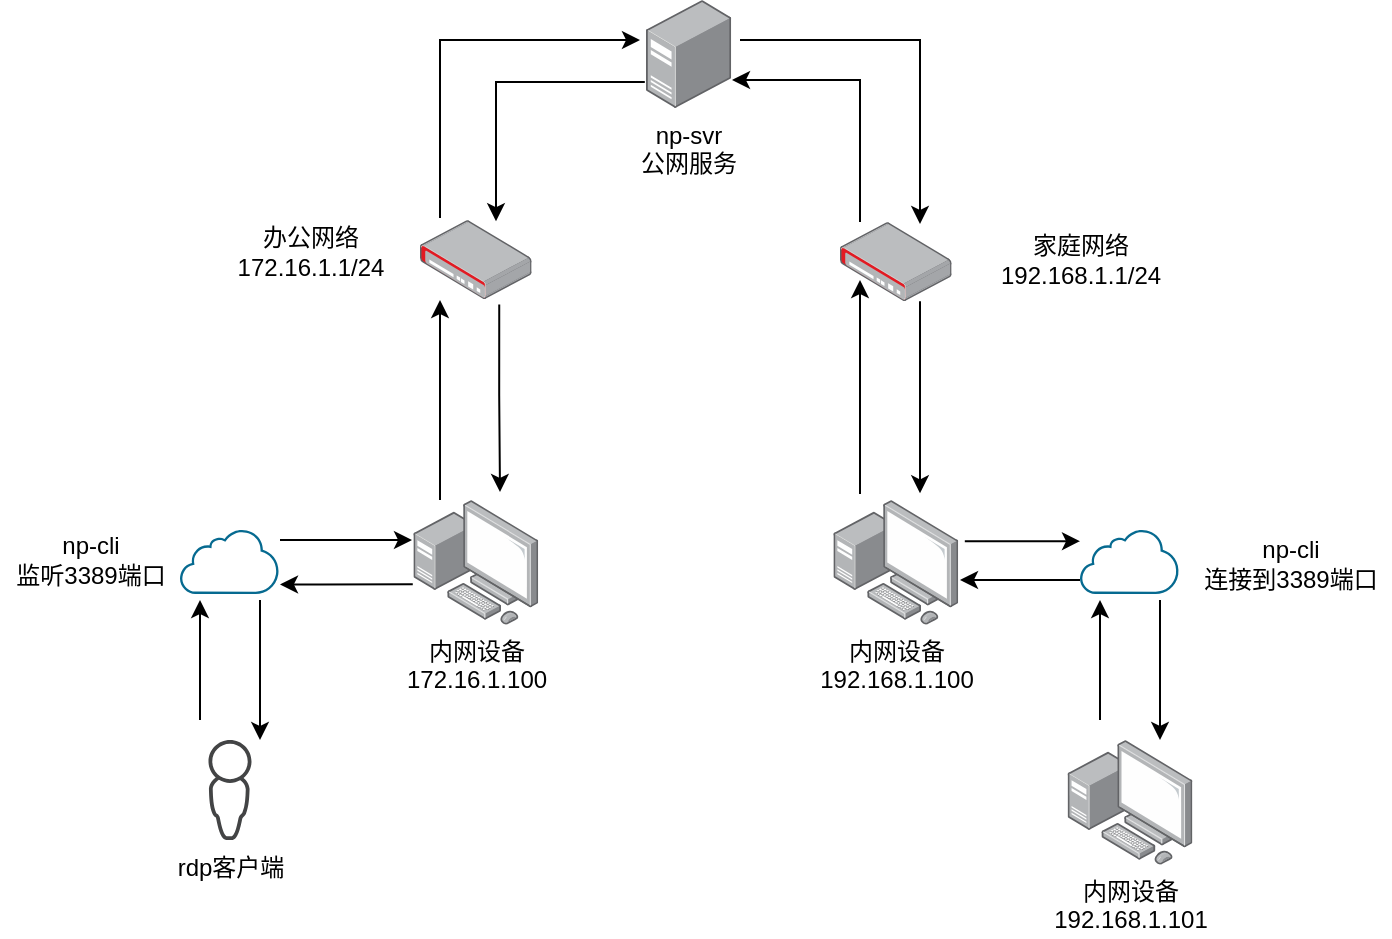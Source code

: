 <mxfile version="14.9.7" type="github">
  <diagram id="Kjf8sS8rRDm6eebZkxfj" name="第 1 页">
    <mxGraphModel dx="1038" dy="579" grid="1" gridSize="10" guides="1" tooltips="1" connect="1" arrows="1" fold="1" page="1" pageScale="1" pageWidth="827" pageHeight="1169" math="0" shadow="0">
      <root>
        <mxCell id="0" />
        <mxCell id="1" parent="0" />
        <mxCell id="WTAgDNwTBJ27G1_lSc48-10" style="edgeStyle=orthogonalEdgeStyle;rounded=0;orthogonalLoop=1;jettySize=auto;html=1;" edge="1" parent="1">
          <mxGeometry relative="1" as="geometry">
            <mxPoint x="290" y="219" as="sourcePoint" />
            <mxPoint x="390" y="130" as="targetPoint" />
            <Array as="points">
              <mxPoint x="290" y="219" />
              <mxPoint x="290" y="130" />
            </Array>
          </mxGeometry>
        </mxCell>
        <mxCell id="WTAgDNwTBJ27G1_lSc48-15" style="edgeStyle=orthogonalEdgeStyle;rounded=0;orthogonalLoop=1;jettySize=auto;html=1;exitX=0.71;exitY=1.066;exitDx=0;exitDy=0;exitPerimeter=0;" edge="1" parent="1" source="WTAgDNwTBJ27G1_lSc48-3">
          <mxGeometry relative="1" as="geometry">
            <mxPoint x="320" y="356" as="targetPoint" />
          </mxGeometry>
        </mxCell>
        <mxCell id="WTAgDNwTBJ27G1_lSc48-3" value="" style="points=[];aspect=fixed;html=1;align=center;shadow=0;dashed=0;image;image=img/lib/allied_telesis/security/Router_VPN.svg;" vertex="1" parent="1">
          <mxGeometry x="280" y="220" width="55.8" height="39.6" as="geometry" />
        </mxCell>
        <mxCell id="WTAgDNwTBJ27G1_lSc48-12" style="edgeStyle=orthogonalEdgeStyle;rounded=0;orthogonalLoop=1;jettySize=auto;html=1;entryX=0.694;entryY=-0.054;entryDx=0;entryDy=0;entryPerimeter=0;exitX=0.717;exitY=1;exitDx=0;exitDy=0;exitPerimeter=0;" edge="1" parent="1" source="WTAgDNwTBJ27G1_lSc48-4" target="WTAgDNwTBJ27G1_lSc48-8">
          <mxGeometry relative="1" as="geometry" />
        </mxCell>
        <mxCell id="WTAgDNwTBJ27G1_lSc48-13" style="edgeStyle=orthogonalEdgeStyle;rounded=0;orthogonalLoop=1;jettySize=auto;html=1;" edge="1" parent="1" source="WTAgDNwTBJ27G1_lSc48-4">
          <mxGeometry relative="1" as="geometry">
            <mxPoint x="436" y="150" as="targetPoint" />
            <Array as="points">
              <mxPoint x="500" y="150" />
            </Array>
          </mxGeometry>
        </mxCell>
        <mxCell id="WTAgDNwTBJ27G1_lSc48-4" value="" style="points=[];aspect=fixed;html=1;align=center;shadow=0;dashed=0;image;image=img/lib/allied_telesis/security/Router_VPN.svg;" vertex="1" parent="1">
          <mxGeometry x="490" y="221" width="55.8" height="39.6" as="geometry" />
        </mxCell>
        <mxCell id="WTAgDNwTBJ27G1_lSc48-7" style="edgeStyle=orthogonalEdgeStyle;rounded=0;orthogonalLoop=1;jettySize=auto;html=1;" edge="1" parent="1" source="WTAgDNwTBJ27G1_lSc48-5">
          <mxGeometry relative="1" as="geometry">
            <mxPoint x="290" y="260" as="targetPoint" />
            <Array as="points">
              <mxPoint x="290" y="330" />
              <mxPoint x="290" y="330" />
            </Array>
          </mxGeometry>
        </mxCell>
        <mxCell id="WTAgDNwTBJ27G1_lSc48-23" style="edgeStyle=orthogonalEdgeStyle;rounded=0;orthogonalLoop=1;jettySize=auto;html=1;exitX=-0.005;exitY=0.676;exitDx=0;exitDy=0;exitPerimeter=0;" edge="1" parent="1" source="WTAgDNwTBJ27G1_lSc48-5" target="WTAgDNwTBJ27G1_lSc48-18">
          <mxGeometry relative="1" as="geometry">
            <Array as="points">
              <mxPoint x="230" y="402" />
              <mxPoint x="230" y="402" />
            </Array>
          </mxGeometry>
        </mxCell>
        <mxCell id="WTAgDNwTBJ27G1_lSc48-5" value="内网设备&lt;br&gt;172.16.1.100" style="points=[];aspect=fixed;html=1;align=center;shadow=0;dashed=0;image;image=img/lib/allied_telesis/computer_and_terminals/Personal_Computer_with_Server.svg;" vertex="1" parent="1">
          <mxGeometry x="276.7" y="360" width="62.4" height="62.4" as="geometry" />
        </mxCell>
        <mxCell id="WTAgDNwTBJ27G1_lSc48-11" style="edgeStyle=orthogonalEdgeStyle;rounded=0;orthogonalLoop=1;jettySize=auto;html=1;" edge="1" parent="1">
          <mxGeometry relative="1" as="geometry">
            <mxPoint x="440" y="130" as="sourcePoint" />
            <mxPoint x="530" y="222" as="targetPoint" />
            <Array as="points">
              <mxPoint x="530" y="130" />
            </Array>
          </mxGeometry>
        </mxCell>
        <mxCell id="WTAgDNwTBJ27G1_lSc48-14" style="edgeStyle=orthogonalEdgeStyle;rounded=0;orthogonalLoop=1;jettySize=auto;html=1;entryX=0.681;entryY=0.015;entryDx=0;entryDy=0;entryPerimeter=0;exitX=-0.014;exitY=0.759;exitDx=0;exitDy=0;exitPerimeter=0;" edge="1" parent="1" source="WTAgDNwTBJ27G1_lSc48-6" target="WTAgDNwTBJ27G1_lSc48-3">
          <mxGeometry relative="1" as="geometry" />
        </mxCell>
        <mxCell id="WTAgDNwTBJ27G1_lSc48-6" value="np-svr&lt;br&gt;公网服务" style="points=[];aspect=fixed;html=1;align=center;shadow=0;dashed=0;image;image=img/lib/allied_telesis/computer_and_terminals/Server_Desktop.svg;" vertex="1" parent="1">
          <mxGeometry x="393" y="110" width="42.6" height="54" as="geometry" />
        </mxCell>
        <mxCell id="WTAgDNwTBJ27G1_lSc48-9" style="edgeStyle=orthogonalEdgeStyle;rounded=0;orthogonalLoop=1;jettySize=auto;html=1;" edge="1" parent="1">
          <mxGeometry relative="1" as="geometry">
            <mxPoint x="500" y="357" as="sourcePoint" />
            <mxPoint x="500" y="250" as="targetPoint" />
          </mxGeometry>
        </mxCell>
        <mxCell id="WTAgDNwTBJ27G1_lSc48-33" style="edgeStyle=orthogonalEdgeStyle;rounded=0;orthogonalLoop=1;jettySize=auto;html=1;exitX=1.053;exitY=0.33;exitDx=0;exitDy=0;exitPerimeter=0;" edge="1" parent="1" source="WTAgDNwTBJ27G1_lSc48-8" target="WTAgDNwTBJ27G1_lSc48-28">
          <mxGeometry relative="1" as="geometry">
            <Array as="points">
              <mxPoint x="590" y="381" />
              <mxPoint x="590" y="381" />
            </Array>
          </mxGeometry>
        </mxCell>
        <mxCell id="WTAgDNwTBJ27G1_lSc48-8" value="内网设备&lt;br&gt;192.168.1.100" style="points=[];aspect=fixed;html=1;align=center;shadow=0;dashed=0;image;image=img/lib/allied_telesis/computer_and_terminals/Personal_Computer_with_Server.svg;" vertex="1" parent="1">
          <mxGeometry x="486.7" y="360" width="62.4" height="62.4" as="geometry" />
        </mxCell>
        <mxCell id="WTAgDNwTBJ27G1_lSc48-16" value="办公网络&lt;br&gt;172.16.1.1/24" style="text;html=1;resizable=0;autosize=1;align=center;verticalAlign=middle;points=[];fillColor=none;strokeColor=none;rounded=0;" vertex="1" parent="1">
          <mxGeometry x="180" y="221" width="90" height="30" as="geometry" />
        </mxCell>
        <mxCell id="WTAgDNwTBJ27G1_lSc48-17" value="家庭网络&lt;br&gt;192.168.1.1/24" style="text;html=1;resizable=0;autosize=1;align=center;verticalAlign=middle;points=[];fillColor=none;strokeColor=none;rounded=0;" vertex="1" parent="1">
          <mxGeometry x="560" y="224.8" width="100" height="30" as="geometry" />
        </mxCell>
        <mxCell id="WTAgDNwTBJ27G1_lSc48-22" style="edgeStyle=orthogonalEdgeStyle;rounded=0;orthogonalLoop=1;jettySize=auto;html=1;" edge="1" parent="1" source="WTAgDNwTBJ27G1_lSc48-18">
          <mxGeometry relative="1" as="geometry">
            <mxPoint x="276" y="380" as="targetPoint" />
            <Array as="points">
              <mxPoint x="276" y="380" />
            </Array>
          </mxGeometry>
        </mxCell>
        <mxCell id="WTAgDNwTBJ27G1_lSc48-25" style="edgeStyle=orthogonalEdgeStyle;rounded=0;orthogonalLoop=1;jettySize=auto;html=1;" edge="1" parent="1">
          <mxGeometry relative="1" as="geometry">
            <mxPoint x="200" y="410" as="sourcePoint" />
            <mxPoint x="200" y="480" as="targetPoint" />
          </mxGeometry>
        </mxCell>
        <mxCell id="WTAgDNwTBJ27G1_lSc48-18" value="" style="pointerEvents=1;shadow=0;dashed=0;html=1;strokeColor=none;aspect=fixed;labelPosition=center;verticalLabelPosition=bottom;verticalAlign=top;align=center;outlineConnect=0;shape=mxgraph.vvd.cloud_computing;fillColor=#066A90;" vertex="1" parent="1">
          <mxGeometry x="160" y="375" width="50" height="32" as="geometry" />
        </mxCell>
        <mxCell id="WTAgDNwTBJ27G1_lSc48-26" style="edgeStyle=orthogonalEdgeStyle;rounded=0;orthogonalLoop=1;jettySize=auto;html=1;" edge="1" parent="1">
          <mxGeometry relative="1" as="geometry">
            <mxPoint x="170" y="410" as="targetPoint" />
            <mxPoint x="170" y="470" as="sourcePoint" />
          </mxGeometry>
        </mxCell>
        <mxCell id="WTAgDNwTBJ27G1_lSc48-19" value="rdp客户端" style="pointerEvents=1;shadow=0;dashed=0;html=1;strokeColor=none;fillColor=#434445;aspect=fixed;labelPosition=center;verticalLabelPosition=bottom;verticalAlign=top;align=center;outlineConnect=0;shape=mxgraph.vvd.administrator;" vertex="1" parent="1">
          <mxGeometry x="174.25" y="480" width="21.5" height="50" as="geometry" />
        </mxCell>
        <mxCell id="WTAgDNwTBJ27G1_lSc48-21" value="np-cli&lt;br&gt;监听3389端口" style="text;html=1;resizable=0;autosize=1;align=center;verticalAlign=middle;points=[];fillColor=none;strokeColor=none;rounded=0;" vertex="1" parent="1">
          <mxGeometry x="70" y="375" width="90" height="30" as="geometry" />
        </mxCell>
        <mxCell id="WTAgDNwTBJ27G1_lSc48-27" style="edgeStyle=orthogonalEdgeStyle;rounded=0;orthogonalLoop=1;jettySize=auto;html=1;" edge="1" parent="1">
          <mxGeometry relative="1" as="geometry">
            <mxPoint x="650" y="410" as="sourcePoint" />
            <mxPoint x="650" y="480" as="targetPoint" />
          </mxGeometry>
        </mxCell>
        <mxCell id="WTAgDNwTBJ27G1_lSc48-35" style="edgeStyle=orthogonalEdgeStyle;rounded=0;orthogonalLoop=1;jettySize=auto;html=1;" edge="1" parent="1" source="WTAgDNwTBJ27G1_lSc48-28">
          <mxGeometry relative="1" as="geometry">
            <mxPoint x="550" y="400" as="targetPoint" />
            <Array as="points">
              <mxPoint x="560" y="400" />
            </Array>
          </mxGeometry>
        </mxCell>
        <mxCell id="WTAgDNwTBJ27G1_lSc48-28" value="" style="pointerEvents=1;shadow=0;dashed=0;html=1;strokeColor=none;aspect=fixed;labelPosition=center;verticalLabelPosition=bottom;verticalAlign=top;align=center;outlineConnect=0;shape=mxgraph.vvd.cloud_computing;fillColor=#066A90;" vertex="1" parent="1">
          <mxGeometry x="610" y="375" width="50" height="32" as="geometry" />
        </mxCell>
        <mxCell id="WTAgDNwTBJ27G1_lSc48-29" style="edgeStyle=orthogonalEdgeStyle;rounded=0;orthogonalLoop=1;jettySize=auto;html=1;" edge="1" parent="1">
          <mxGeometry relative="1" as="geometry">
            <mxPoint x="620" y="410" as="targetPoint" />
            <mxPoint x="620" y="470" as="sourcePoint" />
          </mxGeometry>
        </mxCell>
        <mxCell id="WTAgDNwTBJ27G1_lSc48-31" value="np-cli&lt;br&gt;连接到3389端口" style="text;html=1;resizable=0;autosize=1;align=center;verticalAlign=middle;points=[];fillColor=none;strokeColor=none;rounded=0;" vertex="1" parent="1">
          <mxGeometry x="665" y="377" width="100" height="30" as="geometry" />
        </mxCell>
        <mxCell id="WTAgDNwTBJ27G1_lSc48-32" value="内网设备&lt;br&gt;192.168.1.101" style="points=[];aspect=fixed;html=1;align=center;shadow=0;dashed=0;image;image=img/lib/allied_telesis/computer_and_terminals/Personal_Computer_with_Server.svg;" vertex="1" parent="1">
          <mxGeometry x="603.8" y="480" width="62.4" height="62.4" as="geometry" />
        </mxCell>
      </root>
    </mxGraphModel>
  </diagram>
</mxfile>

